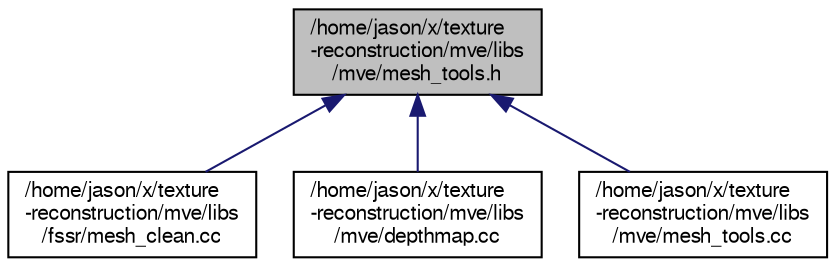 digraph "/home/jason/x/texture-reconstruction/mve/libs/mve/mesh_tools.h"
{
  edge [fontname="FreeSans",fontsize="10",labelfontname="FreeSans",labelfontsize="10"];
  node [fontname="FreeSans",fontsize="10",shape=record];
  Node18 [label="/home/jason/x/texture\l-reconstruction/mve/libs\l/mve/mesh_tools.h",height=0.2,width=0.4,color="black", fillcolor="grey75", style="filled", fontcolor="black"];
  Node18 -> Node19 [dir="back",color="midnightblue",fontsize="10",style="solid",fontname="FreeSans"];
  Node19 [label="/home/jason/x/texture\l-reconstruction/mve/libs\l/fssr/mesh_clean.cc",height=0.2,width=0.4,color="black", fillcolor="white", style="filled",URL="$mesh__clean_8cc.html"];
  Node18 -> Node20 [dir="back",color="midnightblue",fontsize="10",style="solid",fontname="FreeSans"];
  Node20 [label="/home/jason/x/texture\l-reconstruction/mve/libs\l/mve/depthmap.cc",height=0.2,width=0.4,color="black", fillcolor="white", style="filled",URL="$depthmap_8cc.html"];
  Node18 -> Node21 [dir="back",color="midnightblue",fontsize="10",style="solid",fontname="FreeSans"];
  Node21 [label="/home/jason/x/texture\l-reconstruction/mve/libs\l/mve/mesh_tools.cc",height=0.2,width=0.4,color="black", fillcolor="white", style="filled",URL="$mesh__tools_8cc.html"];
}
